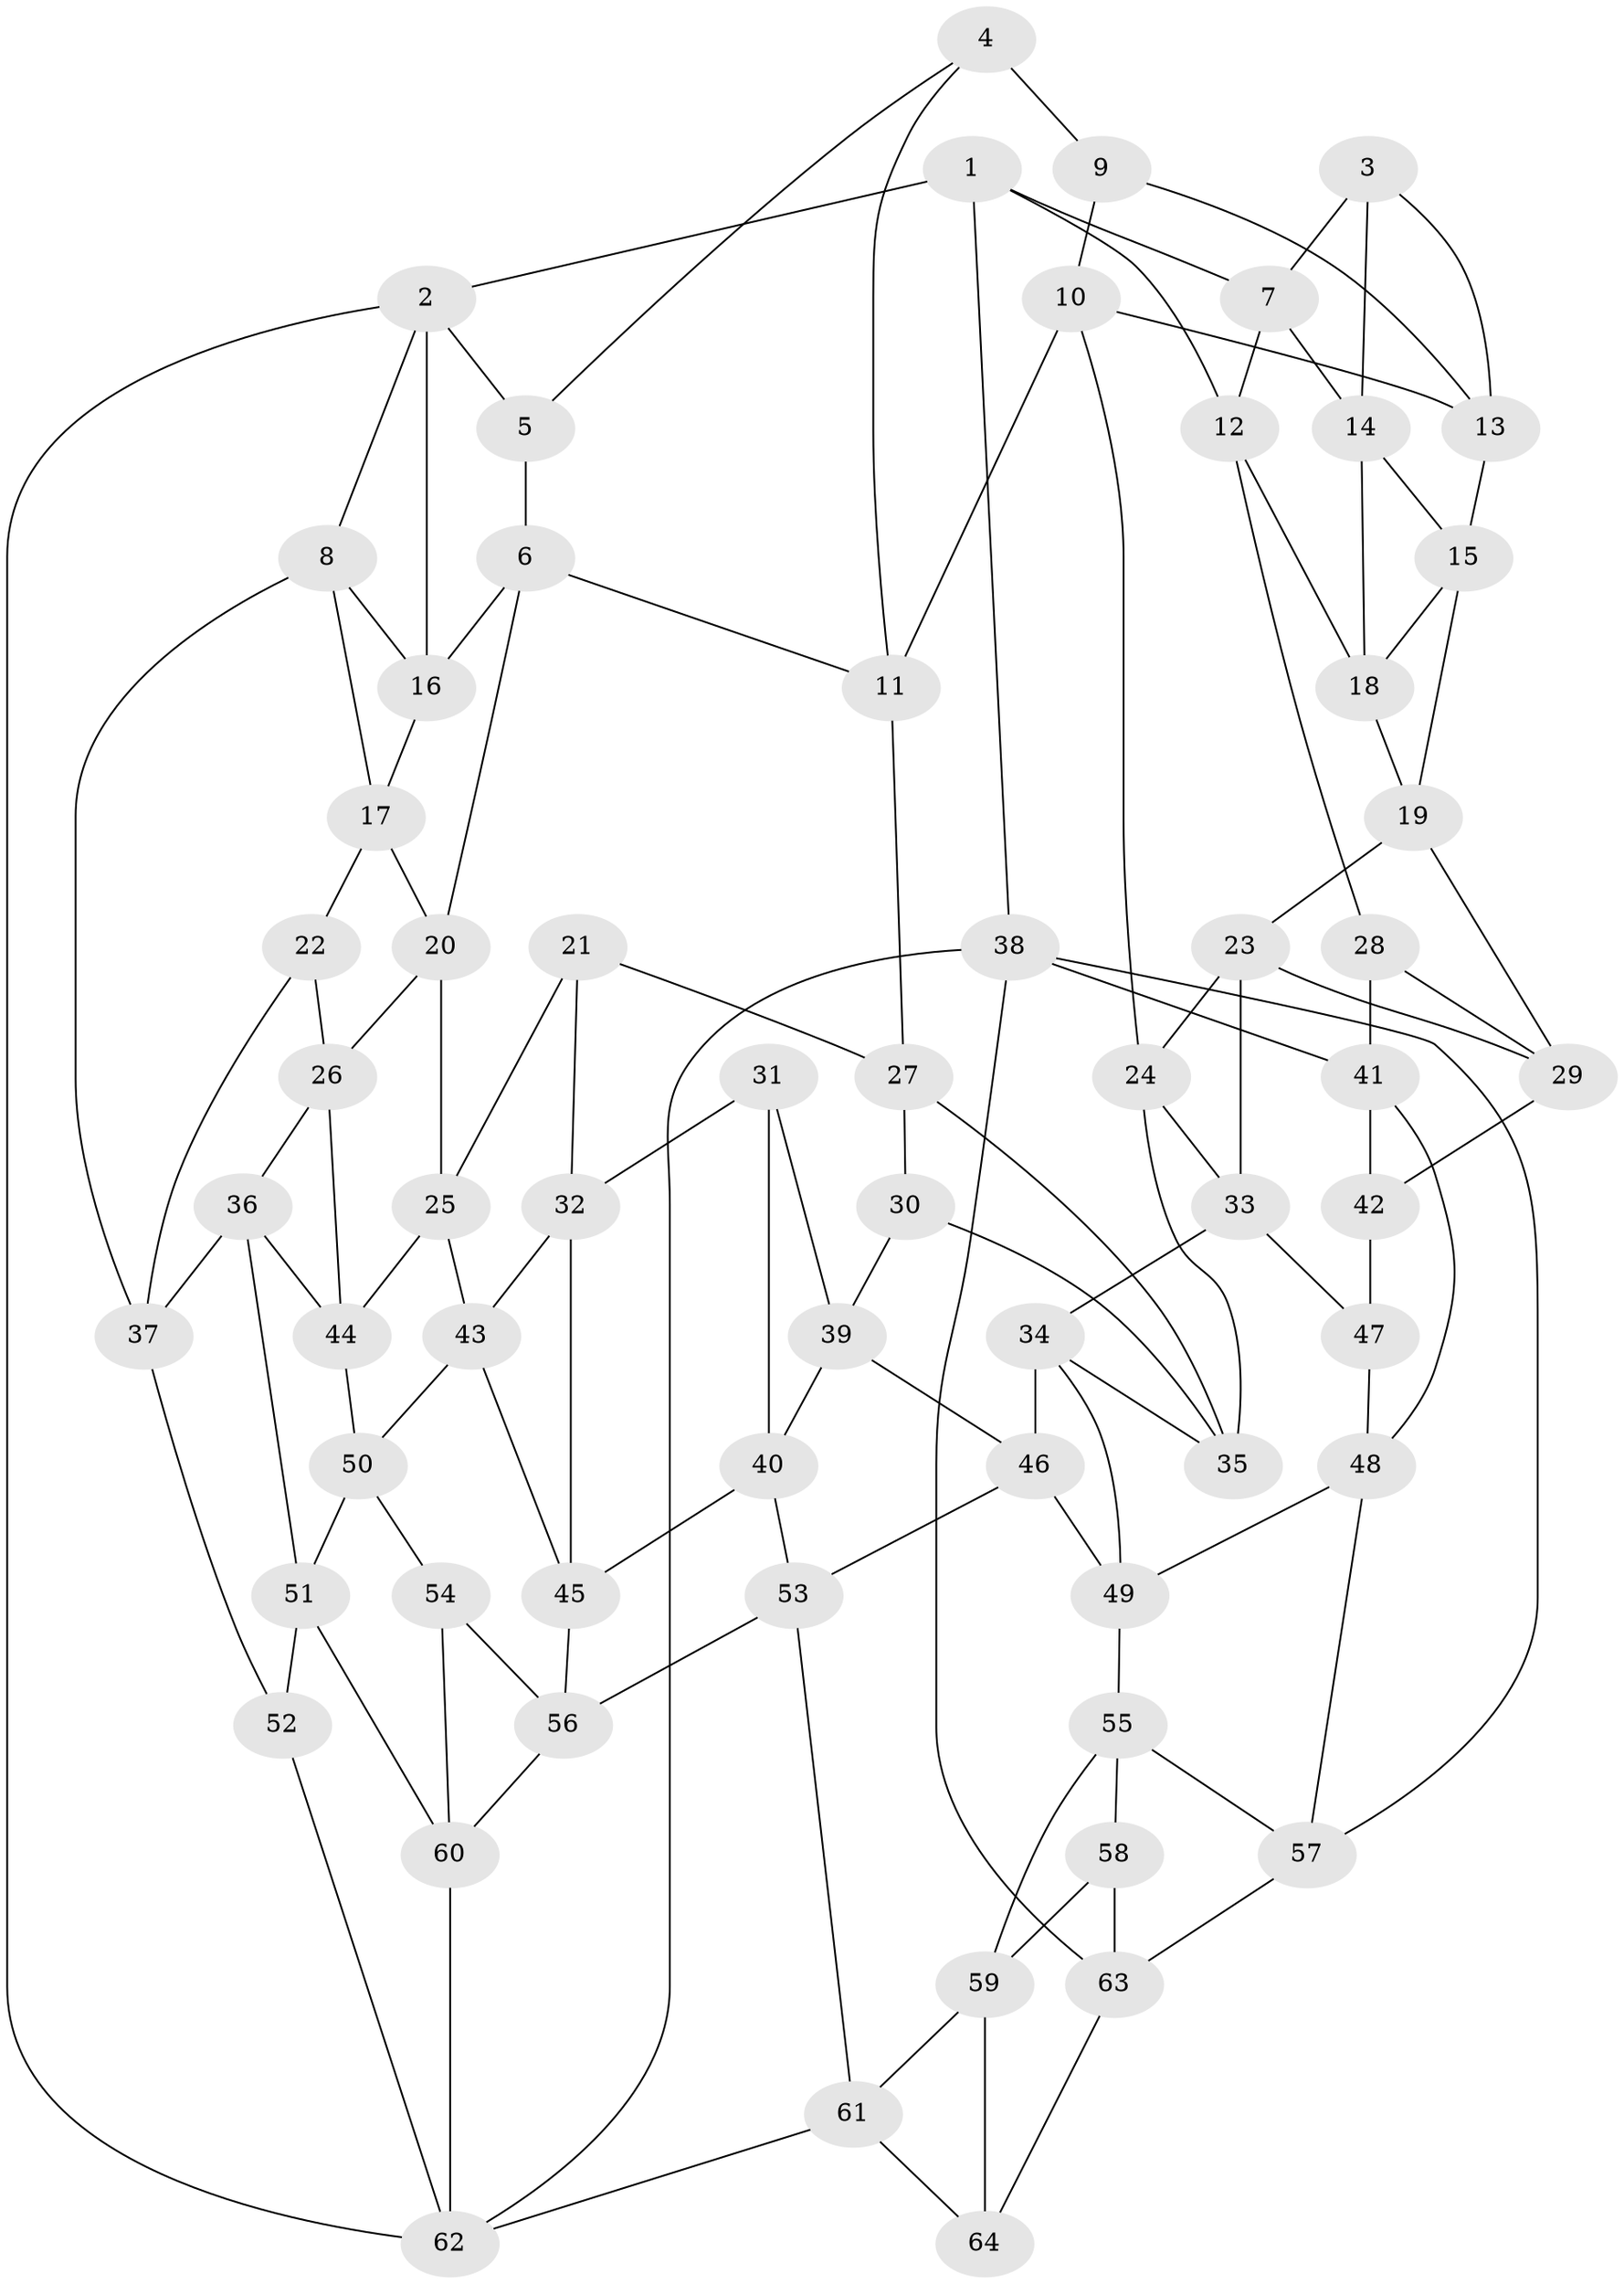 // original degree distribution, {3: 0.015625, 6: 0.2265625, 4: 0.2421875, 5: 0.515625}
// Generated by graph-tools (version 1.1) at 2025/50/03/09/25 03:50:58]
// undirected, 64 vertices, 122 edges
graph export_dot {
graph [start="1"]
  node [color=gray90,style=filled];
  1;
  2;
  3;
  4;
  5;
  6;
  7;
  8;
  9;
  10;
  11;
  12;
  13;
  14;
  15;
  16;
  17;
  18;
  19;
  20;
  21;
  22;
  23;
  24;
  25;
  26;
  27;
  28;
  29;
  30;
  31;
  32;
  33;
  34;
  35;
  36;
  37;
  38;
  39;
  40;
  41;
  42;
  43;
  44;
  45;
  46;
  47;
  48;
  49;
  50;
  51;
  52;
  53;
  54;
  55;
  56;
  57;
  58;
  59;
  60;
  61;
  62;
  63;
  64;
  1 -- 2 [weight=1.0];
  1 -- 7 [weight=1.0];
  1 -- 12 [weight=1.0];
  1 -- 38 [weight=1.0];
  2 -- 5 [weight=1.0];
  2 -- 8 [weight=1.0];
  2 -- 16 [weight=1.0];
  2 -- 62 [weight=1.0];
  3 -- 7 [weight=1.0];
  3 -- 13 [weight=1.0];
  3 -- 14 [weight=1.0];
  4 -- 5 [weight=1.0];
  4 -- 9 [weight=2.0];
  4 -- 11 [weight=1.0];
  5 -- 6 [weight=1.0];
  6 -- 11 [weight=1.0];
  6 -- 16 [weight=1.0];
  6 -- 20 [weight=1.0];
  7 -- 12 [weight=1.0];
  7 -- 14 [weight=1.0];
  8 -- 16 [weight=1.0];
  8 -- 17 [weight=1.0];
  8 -- 37 [weight=1.0];
  9 -- 10 [weight=1.0];
  9 -- 13 [weight=1.0];
  10 -- 11 [weight=1.0];
  10 -- 13 [weight=1.0];
  10 -- 24 [weight=1.0];
  11 -- 27 [weight=1.0];
  12 -- 18 [weight=1.0];
  12 -- 28 [weight=1.0];
  13 -- 15 [weight=1.0];
  14 -- 15 [weight=1.0];
  14 -- 18 [weight=1.0];
  15 -- 18 [weight=1.0];
  15 -- 19 [weight=1.0];
  16 -- 17 [weight=1.0];
  17 -- 20 [weight=1.0];
  17 -- 22 [weight=1.0];
  18 -- 19 [weight=1.0];
  19 -- 23 [weight=1.0];
  19 -- 29 [weight=1.0];
  20 -- 25 [weight=1.0];
  20 -- 26 [weight=1.0];
  21 -- 25 [weight=1.0];
  21 -- 27 [weight=1.0];
  21 -- 32 [weight=1.0];
  22 -- 26 [weight=1.0];
  22 -- 37 [weight=1.0];
  23 -- 24 [weight=1.0];
  23 -- 29 [weight=1.0];
  23 -- 33 [weight=1.0];
  24 -- 33 [weight=1.0];
  24 -- 35 [weight=1.0];
  25 -- 43 [weight=1.0];
  25 -- 44 [weight=1.0];
  26 -- 36 [weight=1.0];
  26 -- 44 [weight=1.0];
  27 -- 30 [weight=1.0];
  27 -- 35 [weight=1.0];
  28 -- 29 [weight=1.0];
  28 -- 41 [weight=1.0];
  29 -- 42 [weight=1.0];
  30 -- 35 [weight=1.0];
  30 -- 39 [weight=1.0];
  31 -- 32 [weight=1.0];
  31 -- 39 [weight=1.0];
  31 -- 40 [weight=1.0];
  32 -- 43 [weight=1.0];
  32 -- 45 [weight=1.0];
  33 -- 34 [weight=1.0];
  33 -- 47 [weight=1.0];
  34 -- 35 [weight=1.0];
  34 -- 46 [weight=1.0];
  34 -- 49 [weight=1.0];
  36 -- 37 [weight=1.0];
  36 -- 44 [weight=1.0];
  36 -- 51 [weight=1.0];
  37 -- 52 [weight=1.0];
  38 -- 41 [weight=1.0];
  38 -- 57 [weight=1.0];
  38 -- 62 [weight=1.0];
  38 -- 63 [weight=1.0];
  39 -- 40 [weight=1.0];
  39 -- 46 [weight=1.0];
  40 -- 45 [weight=1.0];
  40 -- 53 [weight=1.0];
  41 -- 42 [weight=1.0];
  41 -- 48 [weight=1.0];
  42 -- 47 [weight=2.0];
  43 -- 45 [weight=1.0];
  43 -- 50 [weight=1.0];
  44 -- 50 [weight=1.0];
  45 -- 56 [weight=1.0];
  46 -- 49 [weight=1.0];
  46 -- 53 [weight=1.0];
  47 -- 48 [weight=1.0];
  48 -- 49 [weight=1.0];
  48 -- 57 [weight=1.0];
  49 -- 55 [weight=1.0];
  50 -- 51 [weight=1.0];
  50 -- 54 [weight=1.0];
  51 -- 52 [weight=1.0];
  51 -- 60 [weight=1.0];
  52 -- 62 [weight=1.0];
  53 -- 56 [weight=1.0];
  53 -- 61 [weight=1.0];
  54 -- 56 [weight=1.0];
  54 -- 60 [weight=1.0];
  55 -- 57 [weight=1.0];
  55 -- 58 [weight=1.0];
  55 -- 59 [weight=1.0];
  56 -- 60 [weight=1.0];
  57 -- 63 [weight=1.0];
  58 -- 59 [weight=1.0];
  58 -- 63 [weight=1.0];
  59 -- 61 [weight=1.0];
  59 -- 64 [weight=1.0];
  60 -- 62 [weight=1.0];
  61 -- 62 [weight=1.0];
  61 -- 64 [weight=1.0];
  63 -- 64 [weight=1.0];
}
